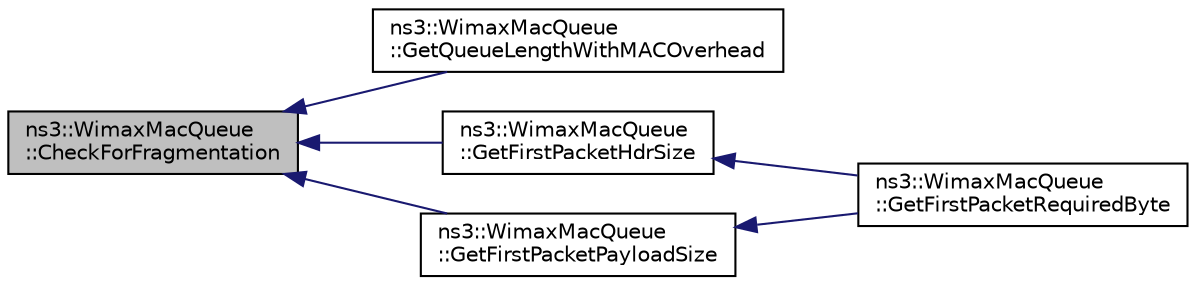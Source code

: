 digraph "ns3::WimaxMacQueue::CheckForFragmentation"
{
  edge [fontname="Helvetica",fontsize="10",labelfontname="Helvetica",labelfontsize="10"];
  node [fontname="Helvetica",fontsize="10",shape=record];
  rankdir="LR";
  Node1 [label="ns3::WimaxMacQueue\l::CheckForFragmentation",height=0.2,width=0.4,color="black", fillcolor="grey75", style="filled", fontcolor="black"];
  Node1 -> Node2 [dir="back",color="midnightblue",fontsize="10",style="solid"];
  Node2 [label="ns3::WimaxMacQueue\l::GetQueueLengthWithMACOverhead",height=0.2,width=0.4,color="black", fillcolor="white", style="filled",URL="$da/db1/classns3_1_1WimaxMacQueue.html#a5e0c4f03f3bf8f8c3dd6eb06cdea1c6a"];
  Node1 -> Node3 [dir="back",color="midnightblue",fontsize="10",style="solid"];
  Node3 [label="ns3::WimaxMacQueue\l::GetFirstPacketHdrSize",height=0.2,width=0.4,color="black", fillcolor="white", style="filled",URL="$da/db1/classns3_1_1WimaxMacQueue.html#a768ad0214a2ed77aea0603533a45d5c6"];
  Node3 -> Node4 [dir="back",color="midnightblue",fontsize="10",style="solid"];
  Node4 [label="ns3::WimaxMacQueue\l::GetFirstPacketRequiredByte",height=0.2,width=0.4,color="black", fillcolor="white", style="filled",URL="$da/db1/classns3_1_1WimaxMacQueue.html#a3e407a26428eca8d2486bb60b29a612b"];
  Node1 -> Node5 [dir="back",color="midnightblue",fontsize="10",style="solid"];
  Node5 [label="ns3::WimaxMacQueue\l::GetFirstPacketPayloadSize",height=0.2,width=0.4,color="black", fillcolor="white", style="filled",URL="$da/db1/classns3_1_1WimaxMacQueue.html#a149ce1f253758a203f0b4539ef2c1270"];
  Node5 -> Node4 [dir="back",color="midnightblue",fontsize="10",style="solid"];
}
